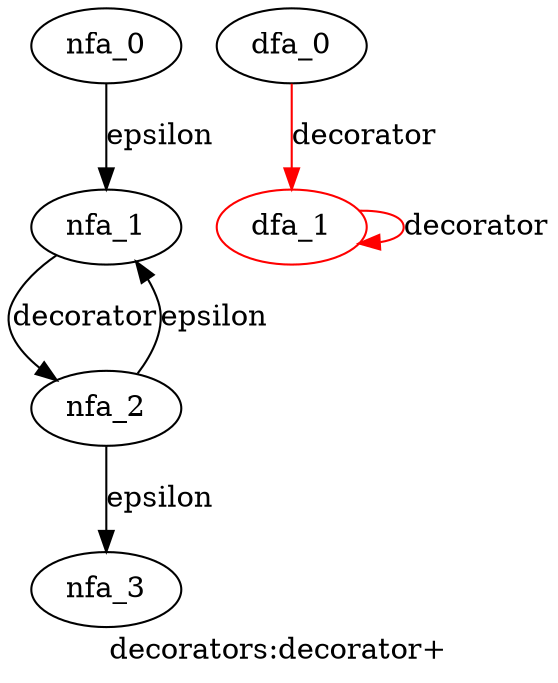 digraph decorators {
 graph[label="decorators:decorator+"]
 subgraph decorators_nfa {
  nfa_0->nfa_1[label="epsilon"]
  nfa_1->nfa_2[label="decorator"]
  nfa_2->nfa_1[label="epsilon"]
  nfa_2->nfa_3[label="epsilon"]
  }
 subgraph decorators_dfa {
  dfa_0->dfa_1[label="decorator",color=red]
  dfa_1->dfa_1[label="decorator",color=red]
  dfa_1[color=red]
  }
}
